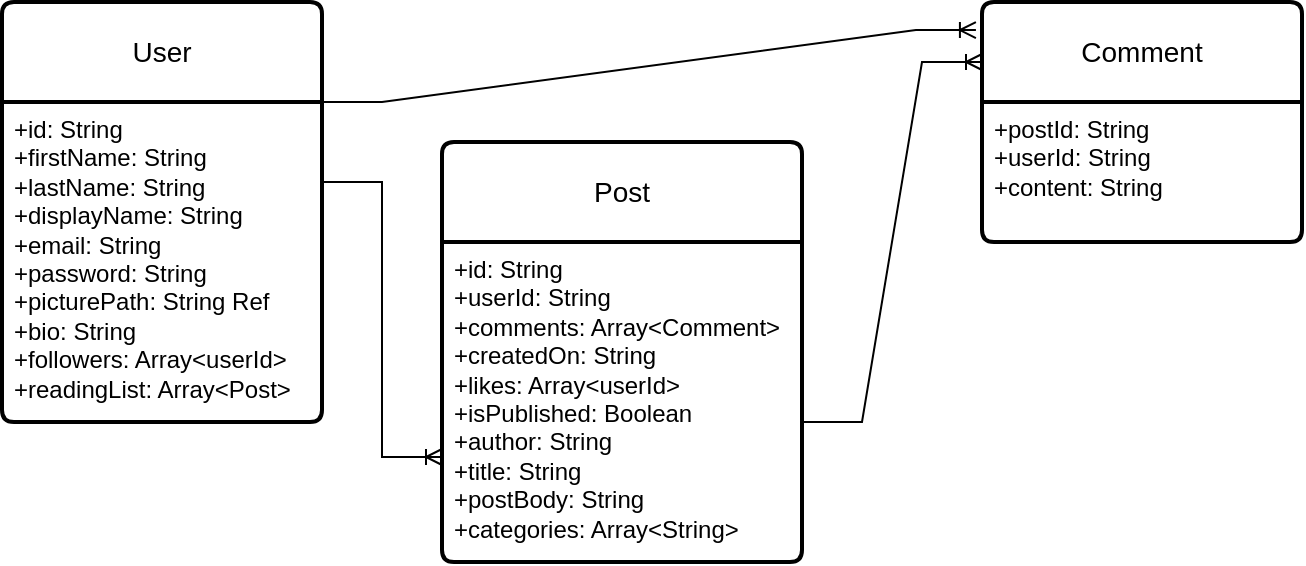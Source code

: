 <mxfile version="21.3.3" type="github">
  <diagram name="Page-1" id="YfuI3MGv20SInf6o-EmV">
    <mxGraphModel dx="1600" dy="876" grid="1" gridSize="10" guides="1" tooltips="1" connect="1" arrows="1" fold="1" page="1" pageScale="1" pageWidth="1100" pageHeight="1700" math="0" shadow="0">
      <root>
        <mxCell id="0" />
        <mxCell id="1" parent="0" />
        <mxCell id="pQFLcLCjgjGVwB4hHXZr-1" value="User" style="swimlane;childLayout=stackLayout;horizontal=1;startSize=50;horizontalStack=0;rounded=1;fontSize=14;fontStyle=0;strokeWidth=2;resizeParent=0;resizeLast=1;shadow=0;dashed=0;align=center;arcSize=4;whiteSpace=wrap;html=1;" parent="1" vertex="1">
          <mxGeometry x="230" y="60" width="160" height="210" as="geometry" />
        </mxCell>
        <mxCell id="pQFLcLCjgjGVwB4hHXZr-2" value="+id: String&lt;br&gt;+firstName: String&lt;br&gt;+lastName: String&lt;br&gt;+displayName: String&lt;br&gt;+email: String&lt;br&gt;+password: String&lt;br&gt;+picturePath: String Ref&lt;br&gt;+bio: String&lt;br&gt;+followers: Array&amp;lt;userId&amp;gt;&lt;br&gt;+readingList: Array&amp;lt;Post&amp;gt;" style="align=left;strokeColor=none;fillColor=none;spacingLeft=4;fontSize=12;verticalAlign=top;resizable=0;rotatable=0;part=1;html=1;" parent="pQFLcLCjgjGVwB4hHXZr-1" vertex="1">
          <mxGeometry y="50" width="160" height="160" as="geometry" />
        </mxCell>
        <mxCell id="jJUynNdBIGQDeJG08oPH-1" value="Post" style="swimlane;childLayout=stackLayout;horizontal=1;startSize=50;horizontalStack=0;rounded=1;fontSize=14;fontStyle=0;strokeWidth=2;resizeParent=0;resizeLast=1;shadow=0;dashed=0;align=center;arcSize=4;whiteSpace=wrap;html=1;" parent="1" vertex="1">
          <mxGeometry x="450" y="130" width="180" height="210" as="geometry" />
        </mxCell>
        <mxCell id="jJUynNdBIGQDeJG08oPH-2" value="+id: String&lt;br&gt;+userId: String&lt;br&gt;+comments: Array&amp;lt;Comment&amp;gt;&lt;br&gt;+createdOn: String&lt;br&gt;+likes: Array&amp;lt;userId&amp;gt;&lt;br&gt;+isPublished: Boolean&lt;br&gt;+author: String&lt;br&gt;+title: String&lt;br&gt;+postBody: String&lt;br&gt;+categories: Array&amp;lt;String&amp;gt;" style="align=left;strokeColor=none;fillColor=none;spacingLeft=4;fontSize=12;verticalAlign=top;resizable=0;rotatable=0;part=1;html=1;" parent="jJUynNdBIGQDeJG08oPH-1" vertex="1">
          <mxGeometry y="50" width="180" height="160" as="geometry" />
        </mxCell>
        <mxCell id="jJUynNdBIGQDeJG08oPH-3" value="Comment" style="swimlane;childLayout=stackLayout;horizontal=1;startSize=50;horizontalStack=0;rounded=1;fontSize=14;fontStyle=0;strokeWidth=2;resizeParent=0;resizeLast=1;shadow=0;dashed=0;align=center;arcSize=4;whiteSpace=wrap;html=1;" parent="1" vertex="1">
          <mxGeometry x="720" y="60" width="160" height="120" as="geometry" />
        </mxCell>
        <mxCell id="jJUynNdBIGQDeJG08oPH-4" value="+postId: String&lt;br&gt;+userId: String&lt;br&gt;+content: String" style="align=left;strokeColor=none;fillColor=none;spacingLeft=4;fontSize=12;verticalAlign=top;resizable=0;rotatable=0;part=1;html=1;" parent="jJUynNdBIGQDeJG08oPH-3" vertex="1">
          <mxGeometry y="50" width="160" height="70" as="geometry" />
        </mxCell>
        <mxCell id="jJUynNdBIGQDeJG08oPH-14" value="" style="edgeStyle=entityRelationEdgeStyle;fontSize=12;html=1;endArrow=ERoneToMany;rounded=0;entryX=0;entryY=0.75;entryDx=0;entryDy=0;" parent="1" target="jJUynNdBIGQDeJG08oPH-1" edge="1">
          <mxGeometry width="100" height="100" relative="1" as="geometry">
            <mxPoint x="390" y="150" as="sourcePoint" />
            <mxPoint x="490" y="50" as="targetPoint" />
          </mxGeometry>
        </mxCell>
        <mxCell id="jJUynNdBIGQDeJG08oPH-15" value="" style="edgeStyle=entityRelationEdgeStyle;fontSize=12;html=1;endArrow=ERoneToMany;rounded=0;entryX=0;entryY=0.25;entryDx=0;entryDy=0;" parent="1" target="jJUynNdBIGQDeJG08oPH-3" edge="1">
          <mxGeometry width="100" height="100" relative="1" as="geometry">
            <mxPoint x="630" y="270" as="sourcePoint" />
            <mxPoint x="730" y="170" as="targetPoint" />
          </mxGeometry>
        </mxCell>
        <mxCell id="jJUynNdBIGQDeJG08oPH-16" value="" style="edgeStyle=entityRelationEdgeStyle;fontSize=12;html=1;endArrow=ERoneToMany;rounded=0;entryX=-0.019;entryY=0.117;entryDx=0;entryDy=0;entryPerimeter=0;exitX=1;exitY=0;exitDx=0;exitDy=0;" parent="1" source="pQFLcLCjgjGVwB4hHXZr-2" target="jJUynNdBIGQDeJG08oPH-3" edge="1">
          <mxGeometry width="100" height="100" relative="1" as="geometry">
            <mxPoint x="390" y="130" as="sourcePoint" />
            <mxPoint x="490" y="30" as="targetPoint" />
          </mxGeometry>
        </mxCell>
      </root>
    </mxGraphModel>
  </diagram>
</mxfile>
